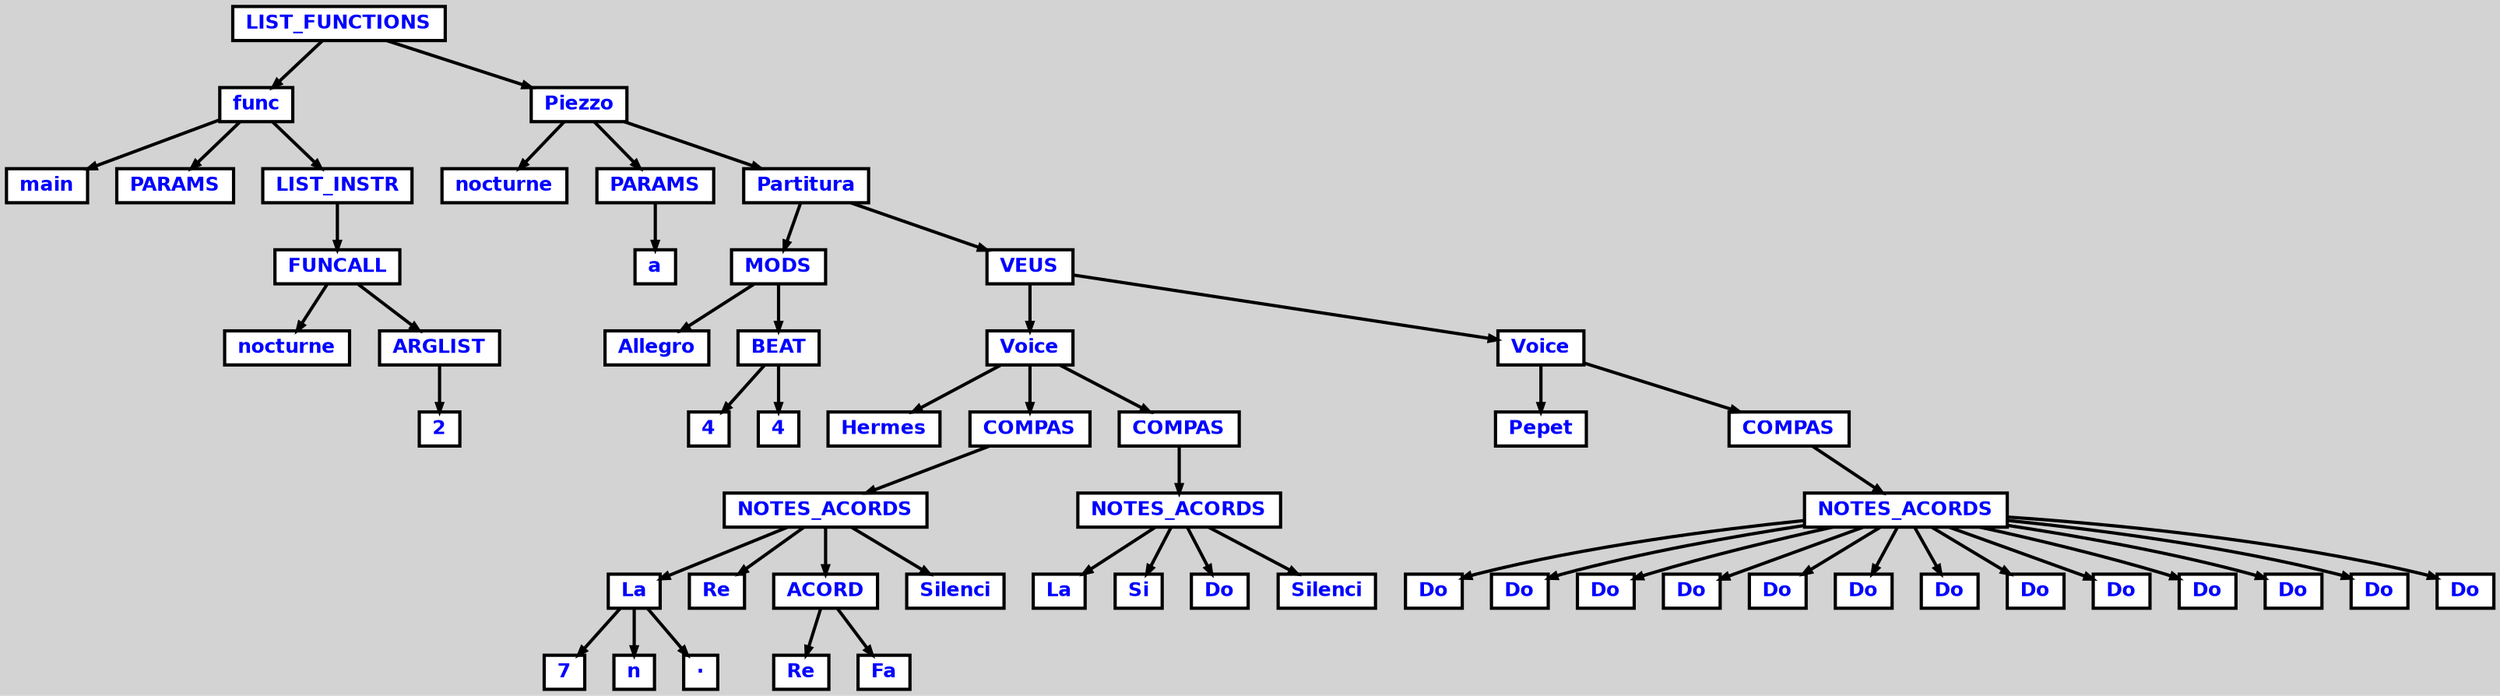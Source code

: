 digraph {

	ordering=out;
	ranksep=.4;
	bgcolor="lightgrey"; node [shape=box, fixedsize=false, fontsize=12, fontname="Helvetica-bold", fontcolor="blue"
		width=.25, height=.25, color="black", fillcolor="white", style="filled, solid, bold"];
	edge [arrowsize=.5, color="black", style="bold"]

  n0 [label="LIST_FUNCTIONS"];
  n1 [label="func"];
  n1 [label="func"];
  n2 [label="main"];
  n3 [label="PARAMS"];
  n4 [label="LIST_INSTR"];
  n4 [label="LIST_INSTR"];
  n5 [label="FUNCALL"];
  n5 [label="FUNCALL"];
  n6 [label="nocturne"];
  n7 [label="ARGLIST"];
  n7 [label="ARGLIST"];
  n8 [label="2"];
  n9 [label="Piezzo"];
  n9 [label="Piezzo"];
  n10 [label="nocturne"];
  n11 [label="PARAMS"];
  n11 [label="PARAMS"];
  n12 [label="a"];
  n13 [label="Partitura"];
  n13 [label="Partitura"];
  n14 [label="MODS"];
  n14 [label="MODS"];
  n15 [label="Allegro"];
  n16 [label="BEAT"];
  n16 [label="BEAT"];
  n17 [label="4"];
  n18 [label="4"];
  n19 [label="VEUS"];
  n19 [label="VEUS"];
  n20 [label="Voice"];
  n20 [label="Voice"];
  n21 [label="Hermes"];
  n22 [label="COMPAS"];
  n22 [label="COMPAS"];
  n23 [label="NOTES_ACORDS"];
  n23 [label="NOTES_ACORDS"];
  n24 [label="La"];
  n24 [label="La"];
  n25 [label="7"];
  n26 [label="n"];
  n27 [label="·"];
  n28 [label="Re"];
  n29 [label="ACORD"];
  n29 [label="ACORD"];
  n30 [label="Re"];
  n31 [label="Fa"];
  n32 [label="Silenci"];
  n33 [label="COMPAS"];
  n33 [label="COMPAS"];
  n34 [label="NOTES_ACORDS"];
  n34 [label="NOTES_ACORDS"];
  n35 [label="La"];
  n36 [label="Si"];
  n37 [label="Do"];
  n38 [label="Silenci"];
  n39 [label="Voice"];
  n39 [label="Voice"];
  n40 [label="Pepet"];
  n41 [label="COMPAS"];
  n41 [label="COMPAS"];
  n42 [label="NOTES_ACORDS"];
  n42 [label="NOTES_ACORDS"];
  n43 [label="Do"];
  n44 [label="Do"];
  n45 [label="Do"];
  n46 [label="Do"];
  n47 [label="Do"];
  n48 [label="Do"];
  n49 [label="Do"];
  n50 [label="Do"];
  n51 [label="Do"];
  n52 [label="Do"];
  n53 [label="Do"];
  n54 [label="Do"];
  n55 [label="Do"];

  n0 -> n1 // "LIST_FUNCTIONS" -> "func"
  n1 -> n2 // "func" -> "main"
  n1 -> n3 // "func" -> "PARAMS"
  n1 -> n4 // "func" -> "LIST_INSTR"
  n4 -> n5 // "LIST_INSTR" -> "FUNCALL"
  n5 -> n6 // "FUNCALL" -> "nocturne"
  n5 -> n7 // "FUNCALL" -> "ARGLIST"
  n7 -> n8 // "ARGLIST" -> "2"
  n0 -> n9 // "LIST_FUNCTIONS" -> "Piezzo"
  n9 -> n10 // "Piezzo" -> "nocturne"
  n9 -> n11 // "Piezzo" -> "PARAMS"
  n11 -> n12 // "PARAMS" -> "a"
  n9 -> n13 // "Piezzo" -> "Partitura"
  n13 -> n14 // "Partitura" -> "MODS"
  n14 -> n15 // "MODS" -> "Allegro"
  n14 -> n16 // "MODS" -> "BEAT"
  n16 -> n17 // "BEAT" -> "4"
  n16 -> n18 // "BEAT" -> "4"
  n13 -> n19 // "Partitura" -> "VEUS"
  n19 -> n20 // "VEUS" -> "Voice"
  n20 -> n21 // "Voice" -> "Hermes"
  n20 -> n22 // "Voice" -> "COMPAS"
  n22 -> n23 // "COMPAS" -> "NOTES_ACORDS"
  n23 -> n24 // "NOTES_ACORDS" -> "La"
  n24 -> n25 // "La" -> "7"
  n24 -> n26 // "La" -> "n"
  n24 -> n27 // "La" -> "·"
  n23 -> n28 // "NOTES_ACORDS" -> "Re"
  n23 -> n29 // "NOTES_ACORDS" -> "ACORD"
  n29 -> n30 // "ACORD" -> "Re"
  n29 -> n31 // "ACORD" -> "Fa"
  n23 -> n32 // "NOTES_ACORDS" -> "Silenci"
  n20 -> n33 // "Voice" -> "COMPAS"
  n33 -> n34 // "COMPAS" -> "NOTES_ACORDS"
  n34 -> n35 // "NOTES_ACORDS" -> "La"
  n34 -> n36 // "NOTES_ACORDS" -> "Si"
  n34 -> n37 // "NOTES_ACORDS" -> "Do"
  n34 -> n38 // "NOTES_ACORDS" -> "Silenci"
  n19 -> n39 // "VEUS" -> "Voice"
  n39 -> n40 // "Voice" -> "Pepet"
  n39 -> n41 // "Voice" -> "COMPAS"
  n41 -> n42 // "COMPAS" -> "NOTES_ACORDS"
  n42 -> n43 // "NOTES_ACORDS" -> "Do"
  n42 -> n44 // "NOTES_ACORDS" -> "Do"
  n42 -> n45 // "NOTES_ACORDS" -> "Do"
  n42 -> n46 // "NOTES_ACORDS" -> "Do"
  n42 -> n47 // "NOTES_ACORDS" -> "Do"
  n42 -> n48 // "NOTES_ACORDS" -> "Do"
  n42 -> n49 // "NOTES_ACORDS" -> "Do"
  n42 -> n50 // "NOTES_ACORDS" -> "Do"
  n42 -> n51 // "NOTES_ACORDS" -> "Do"
  n42 -> n52 // "NOTES_ACORDS" -> "Do"
  n42 -> n53 // "NOTES_ACORDS" -> "Do"
  n42 -> n54 // "NOTES_ACORDS" -> "Do"
  n42 -> n55 // "NOTES_ACORDS" -> "Do"

}
